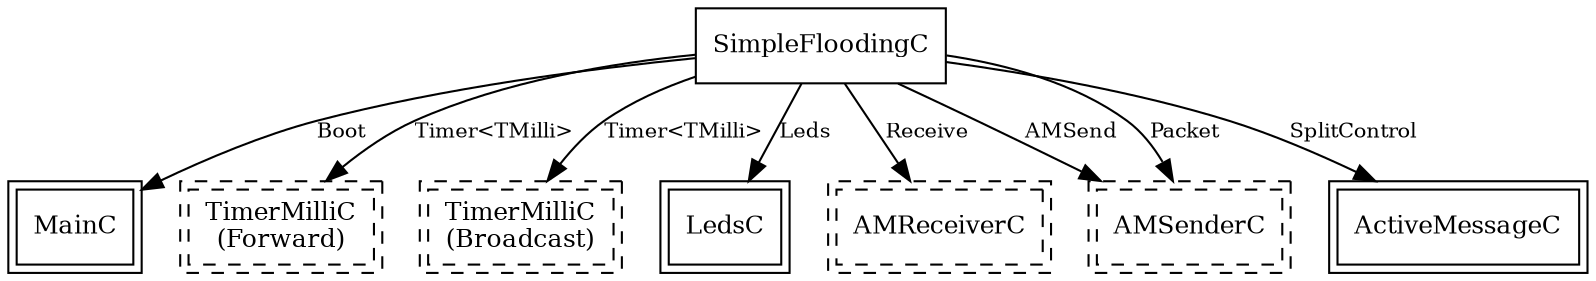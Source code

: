 digraph "SimpleFloodingAppC" {
  "SimpleFloodingC" [fontsize=12, shape=box, URL="../chtml/SimpleFloodingC.html"];
  "MainC" [fontsize=12, shape=box,peripheries=2, URL="../chtml/tos.system.MainC.html"];
  "SimpleFloodingC" [fontsize=12, shape=box, URL="../chtml/SimpleFloodingC.html"];
  "SimpleFloodingAppC.Forward" [fontsize=12, shape=box,peripheries=2, style=dashed, label="TimerMilliC\n(Forward)", URL="../chtml/tos.system.TimerMilliC.html"];
  "SimpleFloodingC" [fontsize=12, shape=box, URL="../chtml/SimpleFloodingC.html"];
  "SimpleFloodingAppC.Broadcast" [fontsize=12, shape=box,peripheries=2, style=dashed, label="TimerMilliC\n(Broadcast)", URL="../chtml/tos.system.TimerMilliC.html"];
  "SimpleFloodingC" [fontsize=12, shape=box, URL="../chtml/SimpleFloodingC.html"];
  "LedsC" [fontsize=12, shape=box,peripheries=2, URL="../chtml/tos.system.LedsC.html"];
  "SimpleFloodingC" [fontsize=12, shape=box, URL="../chtml/SimpleFloodingC.html"];
  "SimpleFloodingAppC.AMReceiverC" [fontsize=12, shape=box,peripheries=2, style=dashed, label="AMReceiverC", URL="../chtml/tos.system.AMReceiverC.html"];
  "SimpleFloodingC" [fontsize=12, shape=box, URL="../chtml/SimpleFloodingC.html"];
  "SimpleFloodingAppC.AMSenderC" [fontsize=12, shape=box,peripheries=2, style=dashed, label="AMSenderC", URL="../chtml/tos.system.AMSenderC.html"];
  "SimpleFloodingC" [fontsize=12, shape=box, URL="../chtml/SimpleFloodingC.html"];
  "ActiveMessageC" [fontsize=12, shape=box,peripheries=2, URL="../chtml/tos.platforms.micaz.ActiveMessageC.html"];
  "SimpleFloodingC" [fontsize=12, shape=box, URL="../chtml/SimpleFloodingC.html"];
  "SimpleFloodingAppC.AMSenderC" [fontsize=12, shape=box,peripheries=2, style=dashed, label="AMSenderC", URL="../chtml/tos.system.AMSenderC.html"];
  "SimpleFloodingC" -> "MainC" [label="Boot", URL="../ihtml/tos.interfaces.Boot.html", fontsize=10];
  "SimpleFloodingC" -> "SimpleFloodingAppC.Forward" [label="Timer<TMilli>", URL="../ihtml/tos.lib.timer.Timer.html", fontsize=10];
  "SimpleFloodingC" -> "SimpleFloodingAppC.Broadcast" [label="Timer<TMilli>", URL="../ihtml/tos.lib.timer.Timer.html", fontsize=10];
  "SimpleFloodingC" -> "LedsC" [label="Leds", URL="../ihtml/tos.interfaces.Leds.html", fontsize=10];
  "SimpleFloodingC" -> "SimpleFloodingAppC.AMReceiverC" [label="Receive", URL="../ihtml/tos.interfaces.Receive.html", fontsize=10];
  "SimpleFloodingC" -> "SimpleFloodingAppC.AMSenderC" [label="AMSend", URL="../ihtml/tos.interfaces.AMSend.html", fontsize=10];
  "SimpleFloodingC" -> "ActiveMessageC" [label="SplitControl", URL="../ihtml/tos.interfaces.SplitControl.html", fontsize=10];
  "SimpleFloodingC" -> "SimpleFloodingAppC.AMSenderC" [label="Packet", URL="../ihtml/tos.interfaces.Packet.html", fontsize=10];
}
